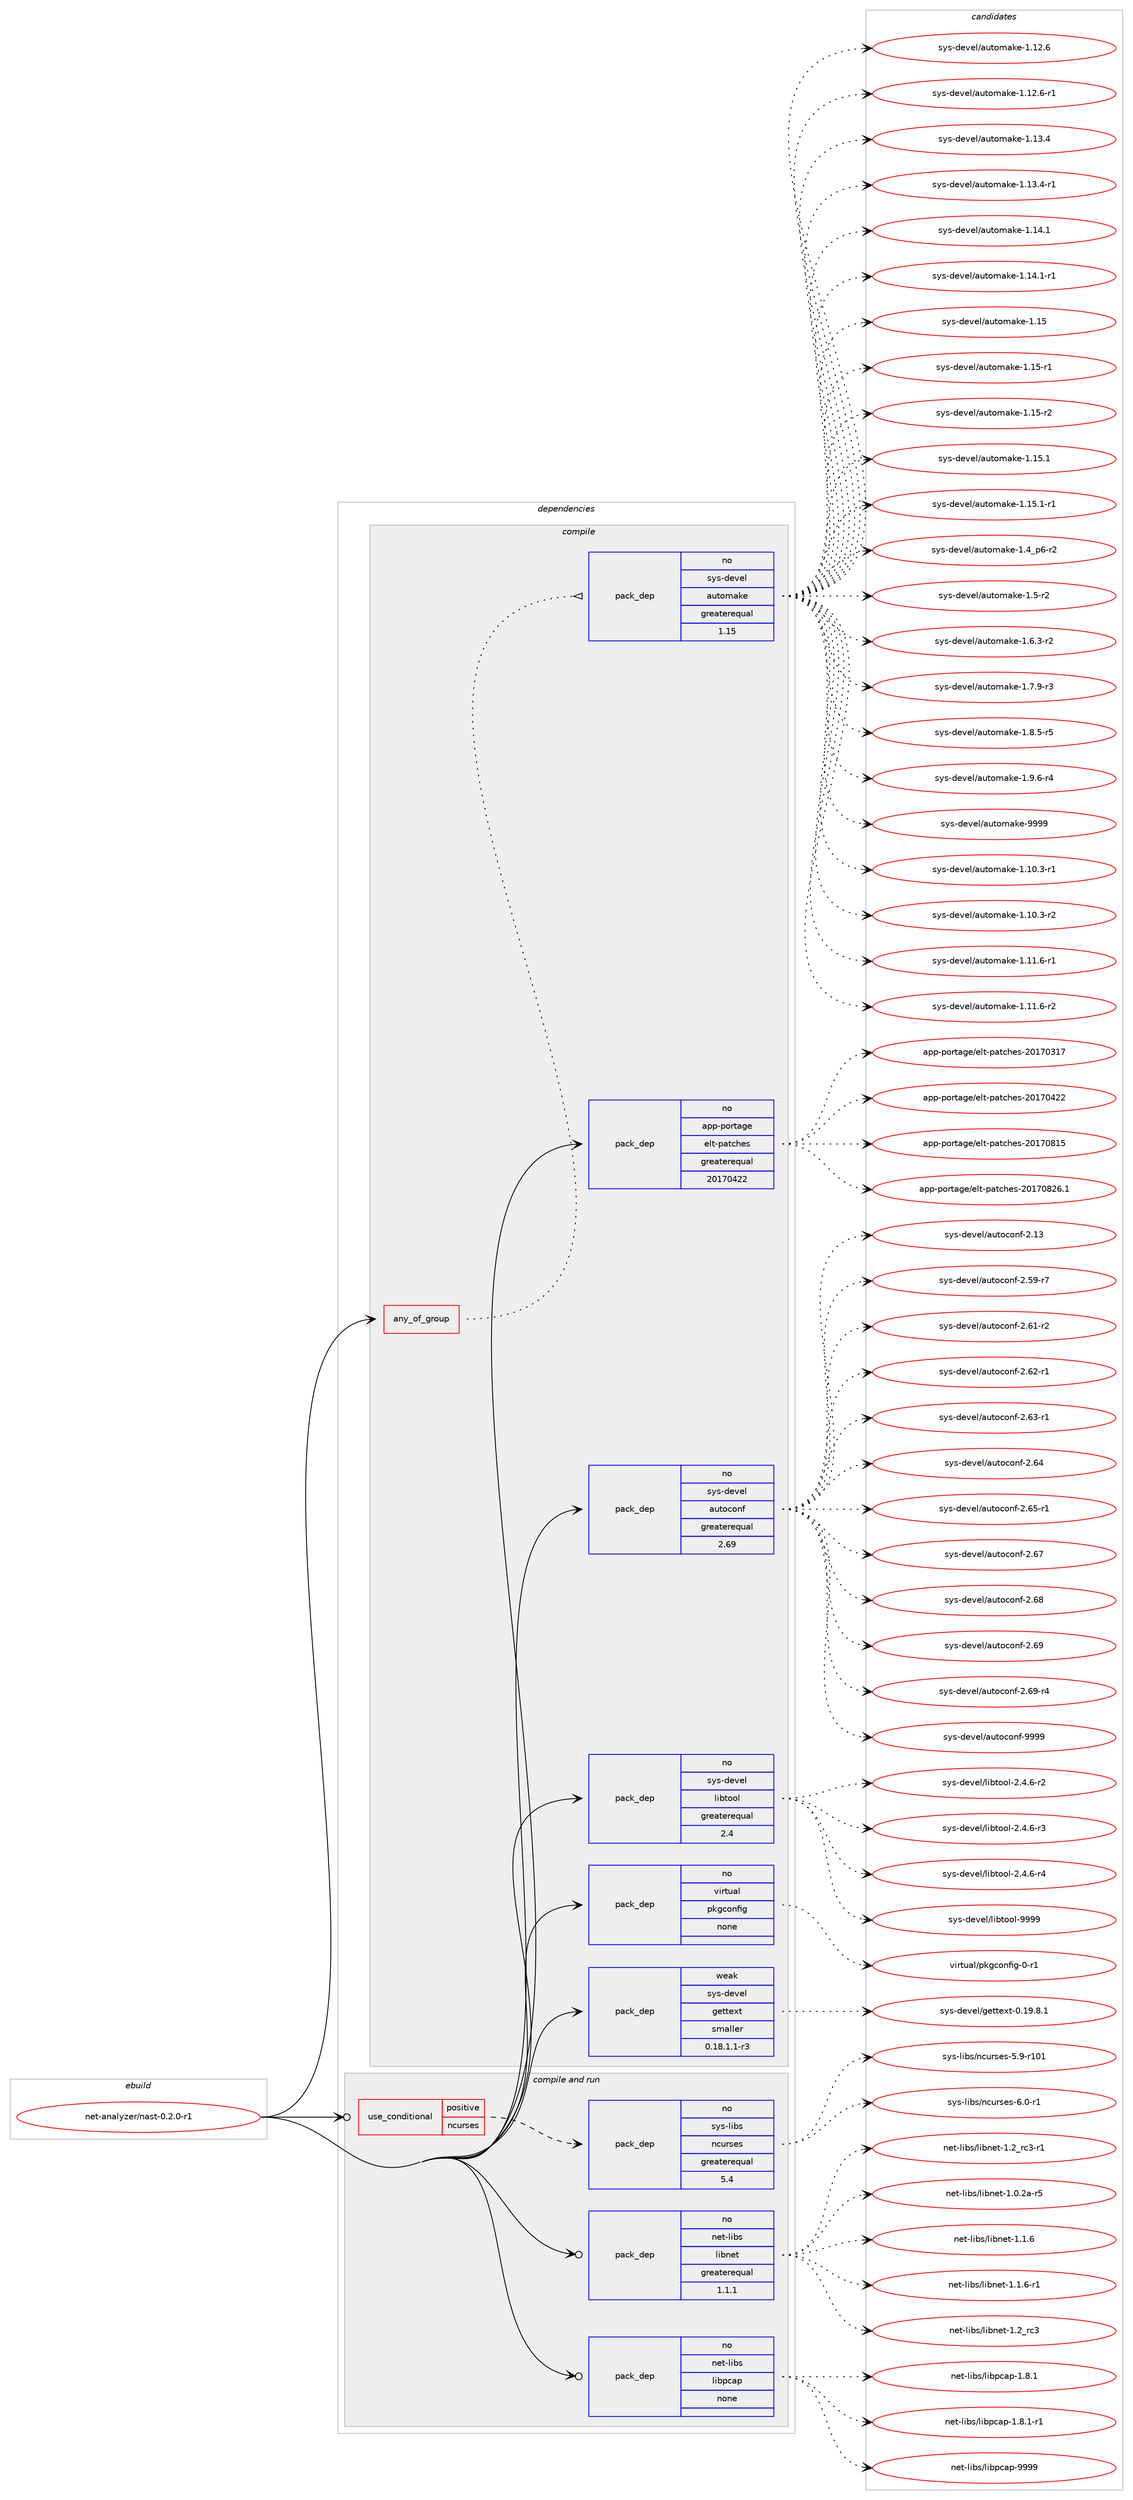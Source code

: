 digraph prolog {

# *************
# Graph options
# *************

newrank=true;
concentrate=true;
compound=true;
graph [rankdir=LR,fontname=Helvetica,fontsize=10,ranksep=1.5];#, ranksep=2.5, nodesep=0.2];
edge  [arrowhead=vee];
node  [fontname=Helvetica,fontsize=10];

# **********
# The ebuild
# **********

subgraph cluster_leftcol {
color=gray;
rank=same;
label=<<i>ebuild</i>>;
id [label="net-analyzer/nast-0.2.0-r1", color=red, width=4, href="../net-analyzer/nast-0.2.0-r1.svg"];
}

# ****************
# The dependencies
# ****************

subgraph cluster_midcol {
color=gray;
label=<<i>dependencies</i>>;
subgraph cluster_compile {
fillcolor="#eeeeee";
style=filled;
label=<<i>compile</i>>;
subgraph any6354 {
dependency401511 [label=<<TABLE BORDER="0" CELLBORDER="1" CELLSPACING="0" CELLPADDING="4"><TR><TD CELLPADDING="10">any_of_group</TD></TR></TABLE>>, shape=none, color=red];subgraph pack295944 {
dependency401512 [label=<<TABLE BORDER="0" CELLBORDER="1" CELLSPACING="0" CELLPADDING="4" WIDTH="220"><TR><TD ROWSPAN="6" CELLPADDING="30">pack_dep</TD></TR><TR><TD WIDTH="110">no</TD></TR><TR><TD>sys-devel</TD></TR><TR><TD>automake</TD></TR><TR><TD>greaterequal</TD></TR><TR><TD>1.15</TD></TR></TABLE>>, shape=none, color=blue];
}
dependency401511:e -> dependency401512:w [weight=20,style="dotted",arrowhead="oinv"];
}
id:e -> dependency401511:w [weight=20,style="solid",arrowhead="vee"];
subgraph pack295945 {
dependency401513 [label=<<TABLE BORDER="0" CELLBORDER="1" CELLSPACING="0" CELLPADDING="4" WIDTH="220"><TR><TD ROWSPAN="6" CELLPADDING="30">pack_dep</TD></TR><TR><TD WIDTH="110">no</TD></TR><TR><TD>app-portage</TD></TR><TR><TD>elt-patches</TD></TR><TR><TD>greaterequal</TD></TR><TR><TD>20170422</TD></TR></TABLE>>, shape=none, color=blue];
}
id:e -> dependency401513:w [weight=20,style="solid",arrowhead="vee"];
subgraph pack295946 {
dependency401514 [label=<<TABLE BORDER="0" CELLBORDER="1" CELLSPACING="0" CELLPADDING="4" WIDTH="220"><TR><TD ROWSPAN="6" CELLPADDING="30">pack_dep</TD></TR><TR><TD WIDTH="110">no</TD></TR><TR><TD>sys-devel</TD></TR><TR><TD>autoconf</TD></TR><TR><TD>greaterequal</TD></TR><TR><TD>2.69</TD></TR></TABLE>>, shape=none, color=blue];
}
id:e -> dependency401514:w [weight=20,style="solid",arrowhead="vee"];
subgraph pack295947 {
dependency401515 [label=<<TABLE BORDER="0" CELLBORDER="1" CELLSPACING="0" CELLPADDING="4" WIDTH="220"><TR><TD ROWSPAN="6" CELLPADDING="30">pack_dep</TD></TR><TR><TD WIDTH="110">no</TD></TR><TR><TD>sys-devel</TD></TR><TR><TD>libtool</TD></TR><TR><TD>greaterequal</TD></TR><TR><TD>2.4</TD></TR></TABLE>>, shape=none, color=blue];
}
id:e -> dependency401515:w [weight=20,style="solid",arrowhead="vee"];
subgraph pack295948 {
dependency401516 [label=<<TABLE BORDER="0" CELLBORDER="1" CELLSPACING="0" CELLPADDING="4" WIDTH="220"><TR><TD ROWSPAN="6" CELLPADDING="30">pack_dep</TD></TR><TR><TD WIDTH="110">no</TD></TR><TR><TD>virtual</TD></TR><TR><TD>pkgconfig</TD></TR><TR><TD>none</TD></TR><TR><TD></TD></TR></TABLE>>, shape=none, color=blue];
}
id:e -> dependency401516:w [weight=20,style="solid",arrowhead="vee"];
subgraph pack295949 {
dependency401517 [label=<<TABLE BORDER="0" CELLBORDER="1" CELLSPACING="0" CELLPADDING="4" WIDTH="220"><TR><TD ROWSPAN="6" CELLPADDING="30">pack_dep</TD></TR><TR><TD WIDTH="110">weak</TD></TR><TR><TD>sys-devel</TD></TR><TR><TD>gettext</TD></TR><TR><TD>smaller</TD></TR><TR><TD>0.18.1.1-r3</TD></TR></TABLE>>, shape=none, color=blue];
}
id:e -> dependency401517:w [weight=20,style="solid",arrowhead="vee"];
}
subgraph cluster_compileandrun {
fillcolor="#eeeeee";
style=filled;
label=<<i>compile and run</i>>;
subgraph cond99028 {
dependency401518 [label=<<TABLE BORDER="0" CELLBORDER="1" CELLSPACING="0" CELLPADDING="4"><TR><TD ROWSPAN="3" CELLPADDING="10">use_conditional</TD></TR><TR><TD>positive</TD></TR><TR><TD>ncurses</TD></TR></TABLE>>, shape=none, color=red];
subgraph pack295950 {
dependency401519 [label=<<TABLE BORDER="0" CELLBORDER="1" CELLSPACING="0" CELLPADDING="4" WIDTH="220"><TR><TD ROWSPAN="6" CELLPADDING="30">pack_dep</TD></TR><TR><TD WIDTH="110">no</TD></TR><TR><TD>sys-libs</TD></TR><TR><TD>ncurses</TD></TR><TR><TD>greaterequal</TD></TR><TR><TD>5.4</TD></TR></TABLE>>, shape=none, color=blue];
}
dependency401518:e -> dependency401519:w [weight=20,style="dashed",arrowhead="vee"];
}
id:e -> dependency401518:w [weight=20,style="solid",arrowhead="odotvee"];
subgraph pack295951 {
dependency401520 [label=<<TABLE BORDER="0" CELLBORDER="1" CELLSPACING="0" CELLPADDING="4" WIDTH="220"><TR><TD ROWSPAN="6" CELLPADDING="30">pack_dep</TD></TR><TR><TD WIDTH="110">no</TD></TR><TR><TD>net-libs</TD></TR><TR><TD>libnet</TD></TR><TR><TD>greaterequal</TD></TR><TR><TD>1.1.1</TD></TR></TABLE>>, shape=none, color=blue];
}
id:e -> dependency401520:w [weight=20,style="solid",arrowhead="odotvee"];
subgraph pack295952 {
dependency401521 [label=<<TABLE BORDER="0" CELLBORDER="1" CELLSPACING="0" CELLPADDING="4" WIDTH="220"><TR><TD ROWSPAN="6" CELLPADDING="30">pack_dep</TD></TR><TR><TD WIDTH="110">no</TD></TR><TR><TD>net-libs</TD></TR><TR><TD>libpcap</TD></TR><TR><TD>none</TD></TR><TR><TD></TD></TR></TABLE>>, shape=none, color=blue];
}
id:e -> dependency401521:w [weight=20,style="solid",arrowhead="odotvee"];
}
subgraph cluster_run {
fillcolor="#eeeeee";
style=filled;
label=<<i>run</i>>;
}
}

# **************
# The candidates
# **************

subgraph cluster_choices {
rank=same;
color=gray;
label=<<i>candidates</i>>;

subgraph choice295944 {
color=black;
nodesep=1;
choice11512111545100101118101108479711711611110997107101454946494846514511449 [label="sys-devel/automake-1.10.3-r1", color=red, width=4,href="../sys-devel/automake-1.10.3-r1.svg"];
choice11512111545100101118101108479711711611110997107101454946494846514511450 [label="sys-devel/automake-1.10.3-r2", color=red, width=4,href="../sys-devel/automake-1.10.3-r2.svg"];
choice11512111545100101118101108479711711611110997107101454946494946544511449 [label="sys-devel/automake-1.11.6-r1", color=red, width=4,href="../sys-devel/automake-1.11.6-r1.svg"];
choice11512111545100101118101108479711711611110997107101454946494946544511450 [label="sys-devel/automake-1.11.6-r2", color=red, width=4,href="../sys-devel/automake-1.11.6-r2.svg"];
choice1151211154510010111810110847971171161111099710710145494649504654 [label="sys-devel/automake-1.12.6", color=red, width=4,href="../sys-devel/automake-1.12.6.svg"];
choice11512111545100101118101108479711711611110997107101454946495046544511449 [label="sys-devel/automake-1.12.6-r1", color=red, width=4,href="../sys-devel/automake-1.12.6-r1.svg"];
choice1151211154510010111810110847971171161111099710710145494649514652 [label="sys-devel/automake-1.13.4", color=red, width=4,href="../sys-devel/automake-1.13.4.svg"];
choice11512111545100101118101108479711711611110997107101454946495146524511449 [label="sys-devel/automake-1.13.4-r1", color=red, width=4,href="../sys-devel/automake-1.13.4-r1.svg"];
choice1151211154510010111810110847971171161111099710710145494649524649 [label="sys-devel/automake-1.14.1", color=red, width=4,href="../sys-devel/automake-1.14.1.svg"];
choice11512111545100101118101108479711711611110997107101454946495246494511449 [label="sys-devel/automake-1.14.1-r1", color=red, width=4,href="../sys-devel/automake-1.14.1-r1.svg"];
choice115121115451001011181011084797117116111109971071014549464953 [label="sys-devel/automake-1.15", color=red, width=4,href="../sys-devel/automake-1.15.svg"];
choice1151211154510010111810110847971171161111099710710145494649534511449 [label="sys-devel/automake-1.15-r1", color=red, width=4,href="../sys-devel/automake-1.15-r1.svg"];
choice1151211154510010111810110847971171161111099710710145494649534511450 [label="sys-devel/automake-1.15-r2", color=red, width=4,href="../sys-devel/automake-1.15-r2.svg"];
choice1151211154510010111810110847971171161111099710710145494649534649 [label="sys-devel/automake-1.15.1", color=red, width=4,href="../sys-devel/automake-1.15.1.svg"];
choice11512111545100101118101108479711711611110997107101454946495346494511449 [label="sys-devel/automake-1.15.1-r1", color=red, width=4,href="../sys-devel/automake-1.15.1-r1.svg"];
choice115121115451001011181011084797117116111109971071014549465295112544511450 [label="sys-devel/automake-1.4_p6-r2", color=red, width=4,href="../sys-devel/automake-1.4_p6-r2.svg"];
choice11512111545100101118101108479711711611110997107101454946534511450 [label="sys-devel/automake-1.5-r2", color=red, width=4,href="../sys-devel/automake-1.5-r2.svg"];
choice115121115451001011181011084797117116111109971071014549465446514511450 [label="sys-devel/automake-1.6.3-r2", color=red, width=4,href="../sys-devel/automake-1.6.3-r2.svg"];
choice115121115451001011181011084797117116111109971071014549465546574511451 [label="sys-devel/automake-1.7.9-r3", color=red, width=4,href="../sys-devel/automake-1.7.9-r3.svg"];
choice115121115451001011181011084797117116111109971071014549465646534511453 [label="sys-devel/automake-1.8.5-r5", color=red, width=4,href="../sys-devel/automake-1.8.5-r5.svg"];
choice115121115451001011181011084797117116111109971071014549465746544511452 [label="sys-devel/automake-1.9.6-r4", color=red, width=4,href="../sys-devel/automake-1.9.6-r4.svg"];
choice115121115451001011181011084797117116111109971071014557575757 [label="sys-devel/automake-9999", color=red, width=4,href="../sys-devel/automake-9999.svg"];
dependency401512:e -> choice11512111545100101118101108479711711611110997107101454946494846514511449:w [style=dotted,weight="100"];
dependency401512:e -> choice11512111545100101118101108479711711611110997107101454946494846514511450:w [style=dotted,weight="100"];
dependency401512:e -> choice11512111545100101118101108479711711611110997107101454946494946544511449:w [style=dotted,weight="100"];
dependency401512:e -> choice11512111545100101118101108479711711611110997107101454946494946544511450:w [style=dotted,weight="100"];
dependency401512:e -> choice1151211154510010111810110847971171161111099710710145494649504654:w [style=dotted,weight="100"];
dependency401512:e -> choice11512111545100101118101108479711711611110997107101454946495046544511449:w [style=dotted,weight="100"];
dependency401512:e -> choice1151211154510010111810110847971171161111099710710145494649514652:w [style=dotted,weight="100"];
dependency401512:e -> choice11512111545100101118101108479711711611110997107101454946495146524511449:w [style=dotted,weight="100"];
dependency401512:e -> choice1151211154510010111810110847971171161111099710710145494649524649:w [style=dotted,weight="100"];
dependency401512:e -> choice11512111545100101118101108479711711611110997107101454946495246494511449:w [style=dotted,weight="100"];
dependency401512:e -> choice115121115451001011181011084797117116111109971071014549464953:w [style=dotted,weight="100"];
dependency401512:e -> choice1151211154510010111810110847971171161111099710710145494649534511449:w [style=dotted,weight="100"];
dependency401512:e -> choice1151211154510010111810110847971171161111099710710145494649534511450:w [style=dotted,weight="100"];
dependency401512:e -> choice1151211154510010111810110847971171161111099710710145494649534649:w [style=dotted,weight="100"];
dependency401512:e -> choice11512111545100101118101108479711711611110997107101454946495346494511449:w [style=dotted,weight="100"];
dependency401512:e -> choice115121115451001011181011084797117116111109971071014549465295112544511450:w [style=dotted,weight="100"];
dependency401512:e -> choice11512111545100101118101108479711711611110997107101454946534511450:w [style=dotted,weight="100"];
dependency401512:e -> choice115121115451001011181011084797117116111109971071014549465446514511450:w [style=dotted,weight="100"];
dependency401512:e -> choice115121115451001011181011084797117116111109971071014549465546574511451:w [style=dotted,weight="100"];
dependency401512:e -> choice115121115451001011181011084797117116111109971071014549465646534511453:w [style=dotted,weight="100"];
dependency401512:e -> choice115121115451001011181011084797117116111109971071014549465746544511452:w [style=dotted,weight="100"];
dependency401512:e -> choice115121115451001011181011084797117116111109971071014557575757:w [style=dotted,weight="100"];
}
subgraph choice295945 {
color=black;
nodesep=1;
choice97112112451121111141169710310147101108116451129711699104101115455048495548514955 [label="app-portage/elt-patches-20170317", color=red, width=4,href="../app-portage/elt-patches-20170317.svg"];
choice97112112451121111141169710310147101108116451129711699104101115455048495548525050 [label="app-portage/elt-patches-20170422", color=red, width=4,href="../app-portage/elt-patches-20170422.svg"];
choice97112112451121111141169710310147101108116451129711699104101115455048495548564953 [label="app-portage/elt-patches-20170815", color=red, width=4,href="../app-portage/elt-patches-20170815.svg"];
choice971121124511211111411697103101471011081164511297116991041011154550484955485650544649 [label="app-portage/elt-patches-20170826.1", color=red, width=4,href="../app-portage/elt-patches-20170826.1.svg"];
dependency401513:e -> choice97112112451121111141169710310147101108116451129711699104101115455048495548514955:w [style=dotted,weight="100"];
dependency401513:e -> choice97112112451121111141169710310147101108116451129711699104101115455048495548525050:w [style=dotted,weight="100"];
dependency401513:e -> choice97112112451121111141169710310147101108116451129711699104101115455048495548564953:w [style=dotted,weight="100"];
dependency401513:e -> choice971121124511211111411697103101471011081164511297116991041011154550484955485650544649:w [style=dotted,weight="100"];
}
subgraph choice295946 {
color=black;
nodesep=1;
choice115121115451001011181011084797117116111991111101024550464951 [label="sys-devel/autoconf-2.13", color=red, width=4,href="../sys-devel/autoconf-2.13.svg"];
choice1151211154510010111810110847971171161119911111010245504653574511455 [label="sys-devel/autoconf-2.59-r7", color=red, width=4,href="../sys-devel/autoconf-2.59-r7.svg"];
choice1151211154510010111810110847971171161119911111010245504654494511450 [label="sys-devel/autoconf-2.61-r2", color=red, width=4,href="../sys-devel/autoconf-2.61-r2.svg"];
choice1151211154510010111810110847971171161119911111010245504654504511449 [label="sys-devel/autoconf-2.62-r1", color=red, width=4,href="../sys-devel/autoconf-2.62-r1.svg"];
choice1151211154510010111810110847971171161119911111010245504654514511449 [label="sys-devel/autoconf-2.63-r1", color=red, width=4,href="../sys-devel/autoconf-2.63-r1.svg"];
choice115121115451001011181011084797117116111991111101024550465452 [label="sys-devel/autoconf-2.64", color=red, width=4,href="../sys-devel/autoconf-2.64.svg"];
choice1151211154510010111810110847971171161119911111010245504654534511449 [label="sys-devel/autoconf-2.65-r1", color=red, width=4,href="../sys-devel/autoconf-2.65-r1.svg"];
choice115121115451001011181011084797117116111991111101024550465455 [label="sys-devel/autoconf-2.67", color=red, width=4,href="../sys-devel/autoconf-2.67.svg"];
choice115121115451001011181011084797117116111991111101024550465456 [label="sys-devel/autoconf-2.68", color=red, width=4,href="../sys-devel/autoconf-2.68.svg"];
choice115121115451001011181011084797117116111991111101024550465457 [label="sys-devel/autoconf-2.69", color=red, width=4,href="../sys-devel/autoconf-2.69.svg"];
choice1151211154510010111810110847971171161119911111010245504654574511452 [label="sys-devel/autoconf-2.69-r4", color=red, width=4,href="../sys-devel/autoconf-2.69-r4.svg"];
choice115121115451001011181011084797117116111991111101024557575757 [label="sys-devel/autoconf-9999", color=red, width=4,href="../sys-devel/autoconf-9999.svg"];
dependency401514:e -> choice115121115451001011181011084797117116111991111101024550464951:w [style=dotted,weight="100"];
dependency401514:e -> choice1151211154510010111810110847971171161119911111010245504653574511455:w [style=dotted,weight="100"];
dependency401514:e -> choice1151211154510010111810110847971171161119911111010245504654494511450:w [style=dotted,weight="100"];
dependency401514:e -> choice1151211154510010111810110847971171161119911111010245504654504511449:w [style=dotted,weight="100"];
dependency401514:e -> choice1151211154510010111810110847971171161119911111010245504654514511449:w [style=dotted,weight="100"];
dependency401514:e -> choice115121115451001011181011084797117116111991111101024550465452:w [style=dotted,weight="100"];
dependency401514:e -> choice1151211154510010111810110847971171161119911111010245504654534511449:w [style=dotted,weight="100"];
dependency401514:e -> choice115121115451001011181011084797117116111991111101024550465455:w [style=dotted,weight="100"];
dependency401514:e -> choice115121115451001011181011084797117116111991111101024550465456:w [style=dotted,weight="100"];
dependency401514:e -> choice115121115451001011181011084797117116111991111101024550465457:w [style=dotted,weight="100"];
dependency401514:e -> choice1151211154510010111810110847971171161119911111010245504654574511452:w [style=dotted,weight="100"];
dependency401514:e -> choice115121115451001011181011084797117116111991111101024557575757:w [style=dotted,weight="100"];
}
subgraph choice295947 {
color=black;
nodesep=1;
choice1151211154510010111810110847108105981161111111084550465246544511450 [label="sys-devel/libtool-2.4.6-r2", color=red, width=4,href="../sys-devel/libtool-2.4.6-r2.svg"];
choice1151211154510010111810110847108105981161111111084550465246544511451 [label="sys-devel/libtool-2.4.6-r3", color=red, width=4,href="../sys-devel/libtool-2.4.6-r3.svg"];
choice1151211154510010111810110847108105981161111111084550465246544511452 [label="sys-devel/libtool-2.4.6-r4", color=red, width=4,href="../sys-devel/libtool-2.4.6-r4.svg"];
choice1151211154510010111810110847108105981161111111084557575757 [label="sys-devel/libtool-9999", color=red, width=4,href="../sys-devel/libtool-9999.svg"];
dependency401515:e -> choice1151211154510010111810110847108105981161111111084550465246544511450:w [style=dotted,weight="100"];
dependency401515:e -> choice1151211154510010111810110847108105981161111111084550465246544511451:w [style=dotted,weight="100"];
dependency401515:e -> choice1151211154510010111810110847108105981161111111084550465246544511452:w [style=dotted,weight="100"];
dependency401515:e -> choice1151211154510010111810110847108105981161111111084557575757:w [style=dotted,weight="100"];
}
subgraph choice295948 {
color=black;
nodesep=1;
choice11810511411611797108471121071039911111010210510345484511449 [label="virtual/pkgconfig-0-r1", color=red, width=4,href="../virtual/pkgconfig-0-r1.svg"];
dependency401516:e -> choice11810511411611797108471121071039911111010210510345484511449:w [style=dotted,weight="100"];
}
subgraph choice295949 {
color=black;
nodesep=1;
choice1151211154510010111810110847103101116116101120116454846495746564649 [label="sys-devel/gettext-0.19.8.1", color=red, width=4,href="../sys-devel/gettext-0.19.8.1.svg"];
dependency401517:e -> choice1151211154510010111810110847103101116116101120116454846495746564649:w [style=dotted,weight="100"];
}
subgraph choice295950 {
color=black;
nodesep=1;
choice115121115451081059811547110991171141151011154553465745114494849 [label="sys-libs/ncurses-5.9-r101", color=red, width=4,href="../sys-libs/ncurses-5.9-r101.svg"];
choice11512111545108105981154711099117114115101115455446484511449 [label="sys-libs/ncurses-6.0-r1", color=red, width=4,href="../sys-libs/ncurses-6.0-r1.svg"];
dependency401519:e -> choice115121115451081059811547110991171141151011154553465745114494849:w [style=dotted,weight="100"];
dependency401519:e -> choice11512111545108105981154711099117114115101115455446484511449:w [style=dotted,weight="100"];
}
subgraph choice295951 {
color=black;
nodesep=1;
choice11010111645108105981154710810598110101116454946484650974511453 [label="net-libs/libnet-1.0.2a-r5", color=red, width=4,href="../net-libs/libnet-1.0.2a-r5.svg"];
choice11010111645108105981154710810598110101116454946494654 [label="net-libs/libnet-1.1.6", color=red, width=4,href="../net-libs/libnet-1.1.6.svg"];
choice110101116451081059811547108105981101011164549464946544511449 [label="net-libs/libnet-1.1.6-r1", color=red, width=4,href="../net-libs/libnet-1.1.6-r1.svg"];
choice1101011164510810598115471081059811010111645494650951149951 [label="net-libs/libnet-1.2_rc3", color=red, width=4,href="../net-libs/libnet-1.2_rc3.svg"];
choice11010111645108105981154710810598110101116454946509511499514511449 [label="net-libs/libnet-1.2_rc3-r1", color=red, width=4,href="../net-libs/libnet-1.2_rc3-r1.svg"];
dependency401520:e -> choice11010111645108105981154710810598110101116454946484650974511453:w [style=dotted,weight="100"];
dependency401520:e -> choice11010111645108105981154710810598110101116454946494654:w [style=dotted,weight="100"];
dependency401520:e -> choice110101116451081059811547108105981101011164549464946544511449:w [style=dotted,weight="100"];
dependency401520:e -> choice1101011164510810598115471081059811010111645494650951149951:w [style=dotted,weight="100"];
dependency401520:e -> choice11010111645108105981154710810598110101116454946509511499514511449:w [style=dotted,weight="100"];
}
subgraph choice295952 {
color=black;
nodesep=1;
choice110101116451081059811547108105981129997112454946564649 [label="net-libs/libpcap-1.8.1", color=red, width=4,href="../net-libs/libpcap-1.8.1.svg"];
choice1101011164510810598115471081059811299971124549465646494511449 [label="net-libs/libpcap-1.8.1-r1", color=red, width=4,href="../net-libs/libpcap-1.8.1-r1.svg"];
choice1101011164510810598115471081059811299971124557575757 [label="net-libs/libpcap-9999", color=red, width=4,href="../net-libs/libpcap-9999.svg"];
dependency401521:e -> choice110101116451081059811547108105981129997112454946564649:w [style=dotted,weight="100"];
dependency401521:e -> choice1101011164510810598115471081059811299971124549465646494511449:w [style=dotted,weight="100"];
dependency401521:e -> choice1101011164510810598115471081059811299971124557575757:w [style=dotted,weight="100"];
}
}

}
